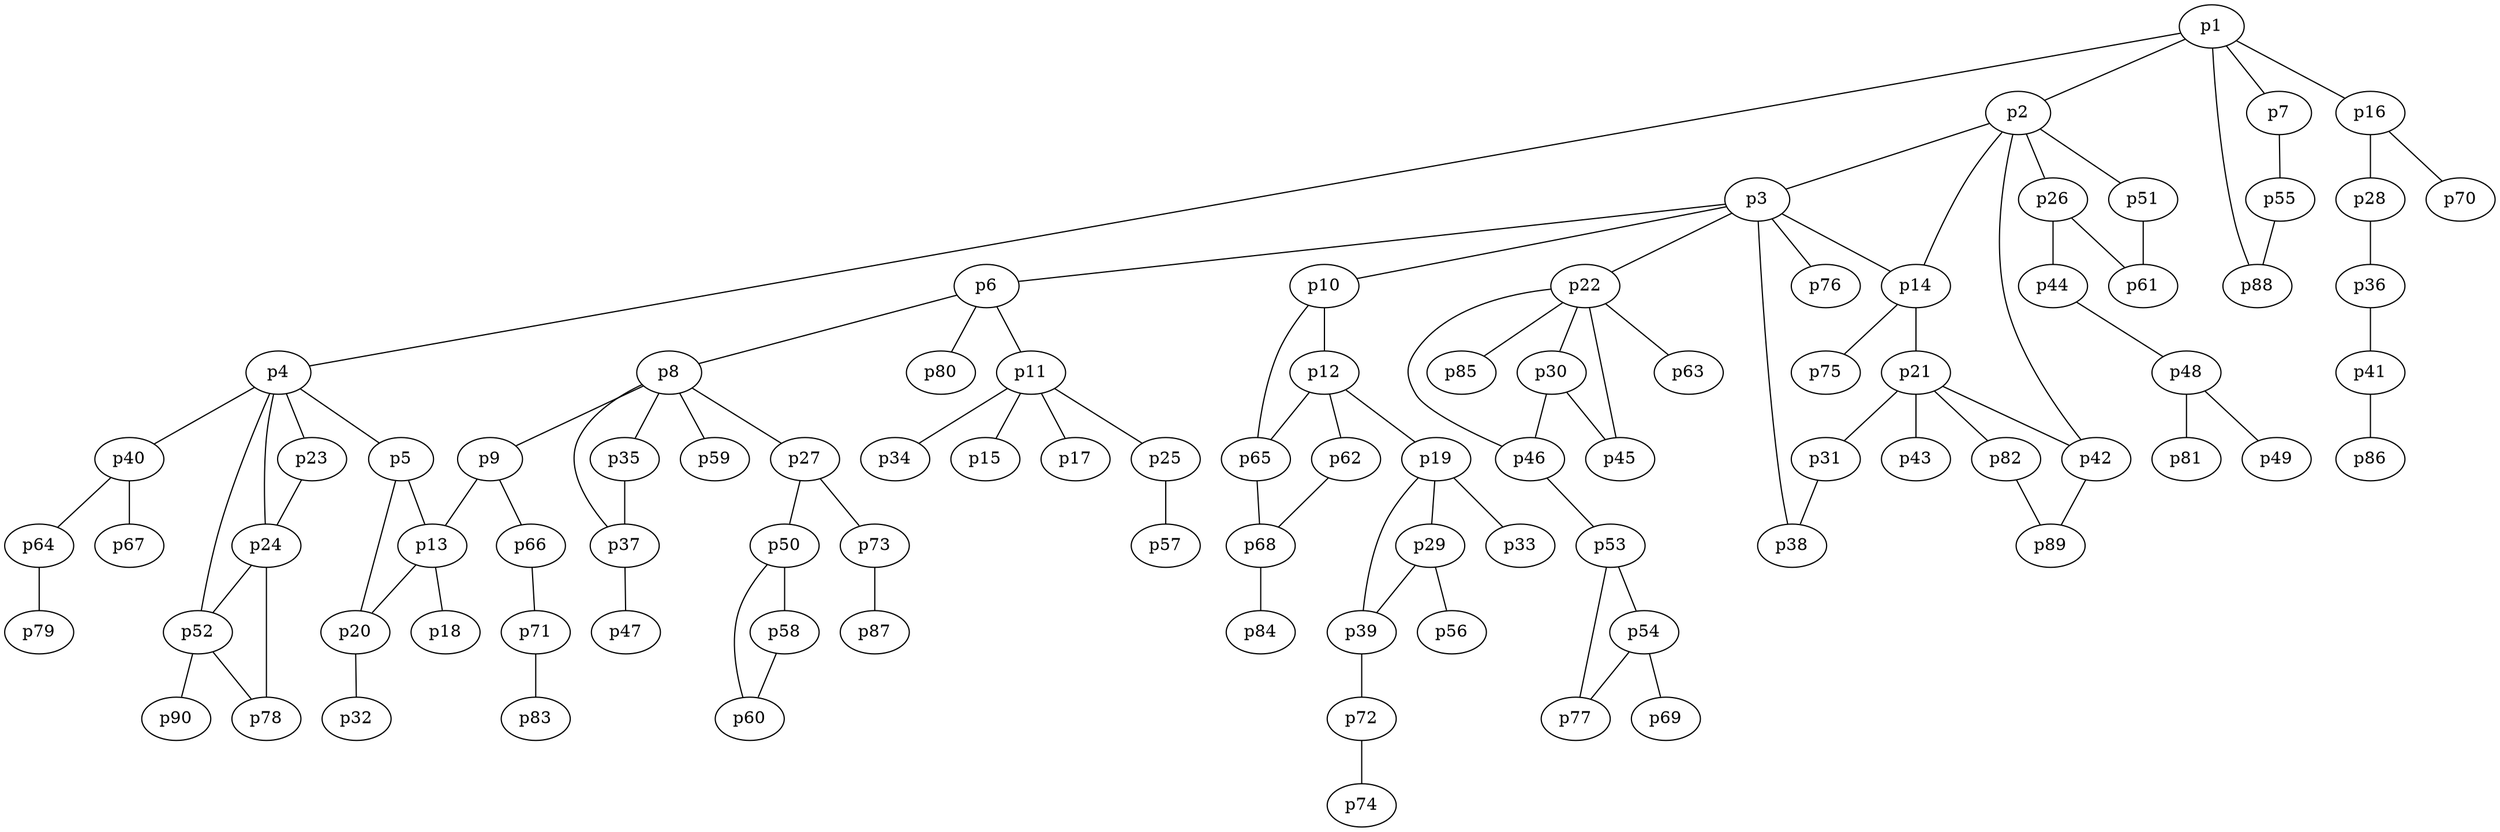 graph graphname {
    p1 -- p2;
    p2 -- p3;
    p1 -- p4;
    p4 -- p5;
    p3 -- p6;
    p1 -- p7;
    p6 -- p8;
    p8 -- p9;
    p3 -- p10;
    p6 -- p11;
    p10 -- p12;
    p5 -- p13;
    p9 -- p13;
    p2 -- p14;
    p3 -- p14;
    p11 -- p15;
    p1 -- p16;
    p11 -- p17;
    p13 -- p18;
    p12 -- p19;
    p13 -- p20;
    p5 -- p20;
    p14 -- p21;
    p3 -- p22;
    p4 -- p23;
    p4 -- p24;
    p23 -- p24;
    p11 -- p25;
    p2 -- p26;
    p8 -- p27;
    p16 -- p28;
    p19 -- p29;
    p22 -- p30;
    p21 -- p31;
    p20 -- p32;
    p19 -- p33;
    p11 -- p34;
    p8 -- p35;
    p28 -- p36;
    p35 -- p37;
    p8 -- p37;
    p31 -- p38;
    p3 -- p38;
    p29 -- p39;
    p19 -- p39;
    p4 -- p40;
    p36 -- p41;
    p2 -- p42;
    p21 -- p42;
    p21 -- p43;
    p26 -- p44;
    p30 -- p45;
    p22 -- p45;
    p22 -- p46;
    p30 -- p46;
    p37 -- p47;
    p44 -- p48;
    p48 -- p49;
    p27 -- p50;
    p2 -- p51;
    p24 -- p52;
    p4 -- p52;
    p46 -- p53;
    p53 -- p54;
    p7 -- p55;
    p29 -- p56;
    p25 -- p57;
    p50 -- p58;
    p8 -- p59;
    p58 -- p60;
    p50 -- p60;
    p26 -- p61;
    p51 -- p61;
    p12 -- p62;
    p22 -- p63;
    p40 -- p64;
    p10 -- p65;
    p12 -- p65;
    p9 -- p66;
    p40 -- p67;
    p62 -- p68;
    p65 -- p68;
    p54 -- p69;
    p16 -- p70;
    p66 -- p71;
    p39 -- p72;
    p27 -- p73;
    p72 -- p74;
    p14 -- p75;
    p3 -- p76;
    p53 -- p77;
    p54 -- p77;
    p52 -- p78;
    p24 -- p78;
    p64 -- p79;
    p6 -- p80;
    p48 -- p81;
    p21 -- p82;
    p71 -- p83;
    p68 -- p84;
    p22 -- p85;
    p41 -- p86;
    p73 -- p87;
    p1 -- p88;
    p55 -- p88;
    p42 -- p89;
    p82 -- p89;
    p52 -- p90;
}